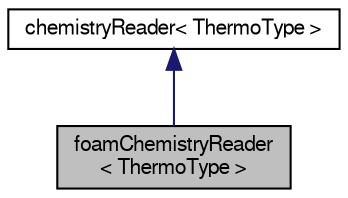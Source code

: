 digraph "foamChemistryReader&lt; ThermoType &gt;"
{
  bgcolor="transparent";
  edge [fontname="FreeSans",fontsize="10",labelfontname="FreeSans",labelfontsize="10"];
  node [fontname="FreeSans",fontsize="10",shape=record];
  Node2 [label="foamChemistryReader\l\< ThermoType \>",height=0.2,width=0.4,color="black", fillcolor="grey75", style="filled", fontcolor="black"];
  Node3 -> Node2 [dir="back",color="midnightblue",fontsize="10",style="solid",fontname="FreeSans"];
  Node3 [label="chemistryReader\< ThermoType \>",height=0.2,width=0.4,color="black",URL="$a30102.html",tooltip="Abstract class for reading chemistry. "];
}
